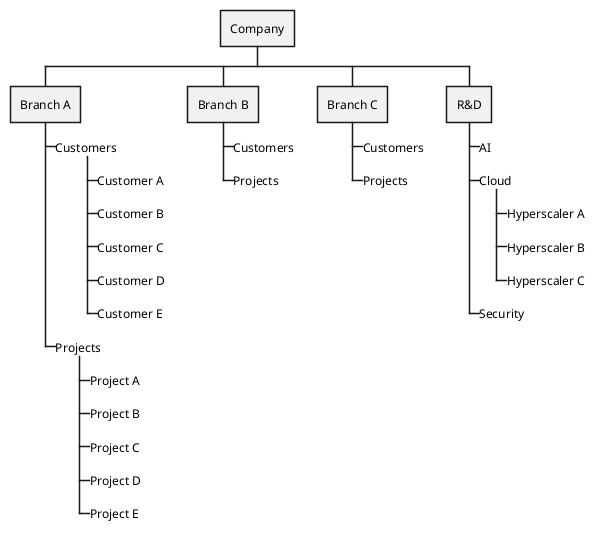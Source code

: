 @startwbs
* Company
** Branch A
***_ Customers
****_ Customer A
****_ Customer B
****_ Customer C
****_ Customer D
****_ Customer E
***_ Projects
****_ Project A
****_ Project B
****_ Project C
****_ Project D
****_ Project E
** Branch B
***_ Customers
***_ Projects
** Branch C
***_ Customers
***_ Projects
** R&D
***_ AI
***_ Cloud
****_ Hyperscaler A
****_ Hyperscaler B
****_ Hyperscaler C
***_ Security
@endwbs
